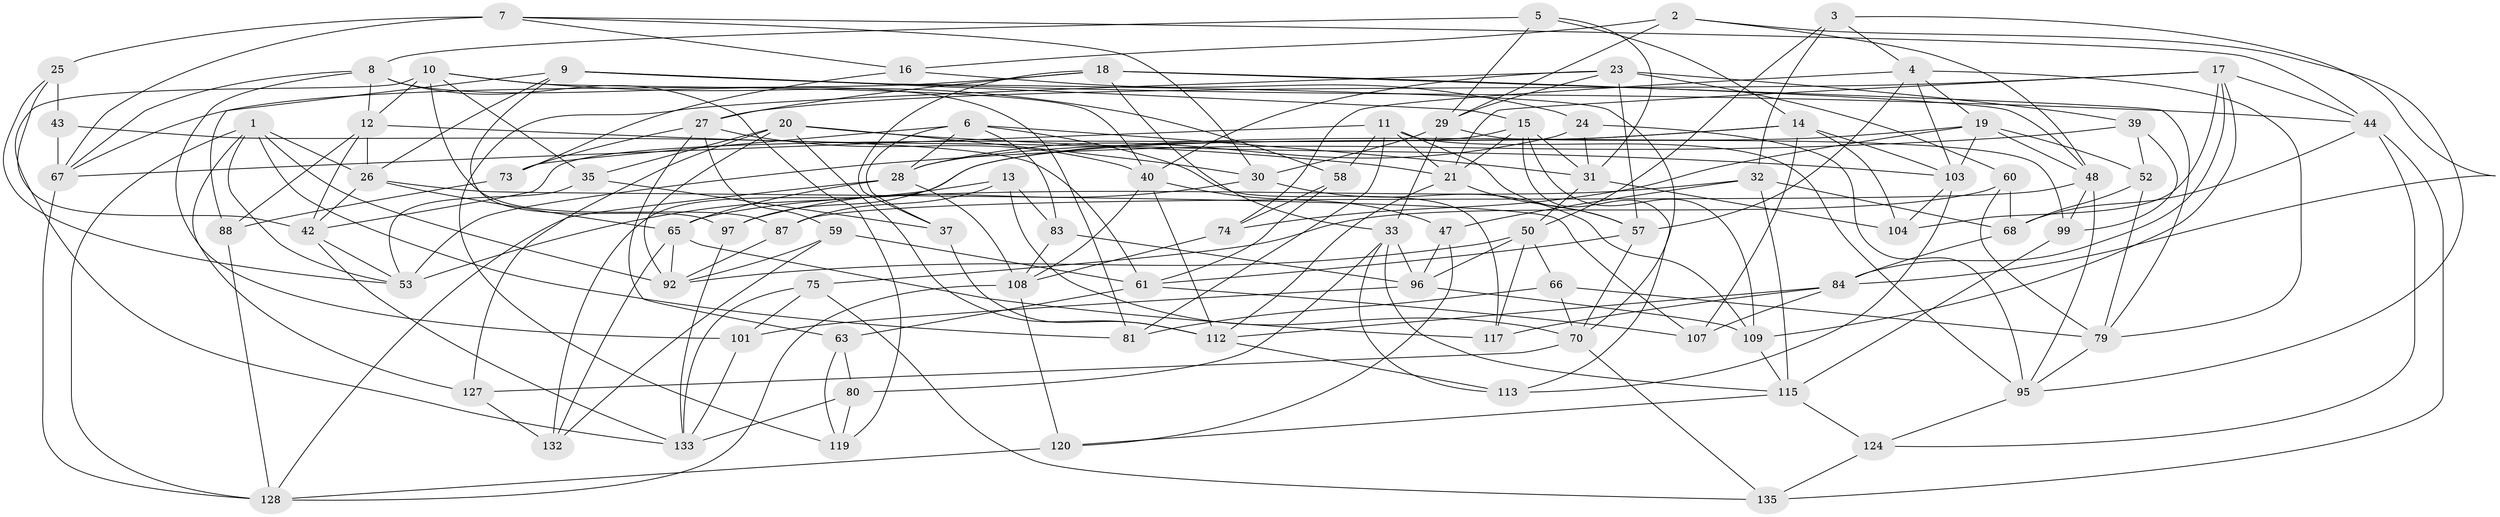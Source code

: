 // original degree distribution, {4: 1.0}
// Generated by graph-tools (version 1.1) at 2025/11/02/27/25 16:11:43]
// undirected, 88 vertices, 222 edges
graph export_dot {
graph [start="1"]
  node [color=gray90,style=filled];
  1 [super="+49"];
  2;
  3;
  4 [super="+55"];
  5;
  6 [super="+78"];
  7 [super="+46"];
  8 [super="+138"];
  9 [super="+91"];
  10 [super="+22"];
  11 [super="+137"];
  12 [super="+86"];
  13;
  14 [super="+64"];
  15 [super="+62"];
  16;
  17 [super="+106"];
  18 [super="+51"];
  19 [super="+122"];
  20 [super="+94"];
  21 [super="+54"];
  23 [super="+41"];
  24;
  25 [super="+36"];
  26 [super="+90"];
  27 [super="+38"];
  28 [super="+45"];
  29 [super="+129"];
  30 [super="+76"];
  31 [super="+34"];
  32 [super="+77"];
  33 [super="+82"];
  35;
  37;
  39;
  40 [super="+110"];
  42 [super="+69"];
  43;
  44 [super="+118"];
  47;
  48 [super="+89"];
  50 [super="+56"];
  52;
  53 [super="+72"];
  57 [super="+85"];
  58;
  59;
  60;
  61 [super="+123"];
  63;
  65 [super="+126"];
  66;
  67 [super="+93"];
  68 [super="+71"];
  70 [super="+105"];
  73;
  74;
  75;
  79 [super="+121"];
  80;
  81;
  83;
  84 [super="+130"];
  87;
  88;
  92 [super="+102"];
  95 [super="+98"];
  96 [super="+100"];
  97;
  99;
  101;
  103 [super="+111"];
  104;
  107;
  108 [super="+131"];
  109 [super="+116"];
  112 [super="+114"];
  113;
  115 [super="+125"];
  117;
  119;
  120;
  124;
  127;
  128 [super="+134"];
  132;
  133 [super="+136"];
  135;
  1 -- 81;
  1 -- 128;
  1 -- 92;
  1 -- 26;
  1 -- 127;
  1 -- 53;
  2 -- 16;
  2 -- 29;
  2 -- 48;
  2 -- 95;
  3 -- 4;
  3 -- 50;
  3 -- 32;
  3 -- 84;
  4 -- 74;
  4 -- 19;
  4 -- 79;
  4 -- 103;
  4 -- 57;
  5 -- 14;
  5 -- 8;
  5 -- 29;
  5 -- 31;
  6 -- 73;
  6 -- 37;
  6 -- 31;
  6 -- 83;
  6 -- 28;
  6 -- 117;
  7 -- 67;
  7 -- 25 [weight=2];
  7 -- 44;
  7 -- 16;
  7 -- 30;
  8 -- 81;
  8 -- 119;
  8 -- 12;
  8 -- 101;
  8 -- 67;
  9 -- 44;
  9 -- 97;
  9 -- 88;
  9 -- 26;
  9 -- 15;
  9 -- 70;
  10 -- 58;
  10 -- 35;
  10 -- 40;
  10 -- 87;
  10 -- 12;
  10 -- 133;
  11 -- 81;
  11 -- 58;
  11 -- 67;
  11 -- 21;
  11 -- 95;
  11 -- 57;
  12 -- 42;
  12 -- 26;
  12 -- 88;
  12 -- 21;
  13 -- 83;
  13 -- 87;
  13 -- 53;
  13 -- 70;
  14 -- 103;
  14 -- 104;
  14 -- 97;
  14 -- 107;
  14 -- 28;
  15 -- 109;
  15 -- 21;
  15 -- 113;
  15 -- 42;
  15 -- 31;
  16 -- 73;
  16 -- 24;
  17 -- 104;
  17 -- 27;
  17 -- 84;
  17 -- 21;
  17 -- 44;
  17 -- 109;
  18 -- 37;
  18 -- 67;
  18 -- 27;
  18 -- 79;
  18 -- 48;
  18 -- 33;
  19 -- 132;
  19 -- 103;
  19 -- 48;
  19 -- 74;
  19 -- 52;
  20 -- 127;
  20 -- 112;
  20 -- 35;
  20 -- 103;
  20 -- 92;
  20 -- 30;
  21 -- 112;
  21 -- 57;
  23 -- 119;
  23 -- 40;
  23 -- 39;
  23 -- 57;
  23 -- 60;
  23 -- 29;
  24 -- 31;
  24 -- 95;
  24 -- 28;
  25 -- 43 [weight=2];
  25 -- 42;
  25 -- 53;
  26 -- 107;
  26 -- 42;
  26 -- 65;
  27 -- 59;
  27 -- 73;
  27 -- 63;
  27 -- 40;
  28 -- 108;
  28 -- 65;
  28 -- 128;
  29 -- 30;
  29 -- 33;
  29 -- 99;
  30 -- 97;
  30 -- 109 [weight=2];
  31 -- 104;
  31 -- 50;
  32 -- 65;
  32 -- 68 [weight=2];
  32 -- 115;
  32 -- 47;
  33 -- 96;
  33 -- 80;
  33 -- 115;
  33 -- 113;
  35 -- 53;
  35 -- 37;
  37 -- 112;
  39 -- 99;
  39 -- 52;
  39 -- 53;
  40 -- 112;
  40 -- 108;
  40 -- 47;
  42 -- 133;
  42 -- 53;
  43 -- 61;
  43 -- 67;
  44 -- 135;
  44 -- 124;
  44 -- 68;
  47 -- 120;
  47 -- 96;
  48 -- 99;
  48 -- 87;
  48 -- 95;
  50 -- 117;
  50 -- 66;
  50 -- 96;
  50 -- 92;
  52 -- 68;
  52 -- 79;
  57 -- 61;
  57 -- 70;
  58 -- 61;
  58 -- 74;
  59 -- 92;
  59 -- 132;
  59 -- 61;
  60 -- 68;
  60 -- 75;
  60 -- 79;
  61 -- 107;
  61 -- 63;
  63 -- 80;
  63 -- 119;
  65 -- 117;
  65 -- 132;
  65 -- 92;
  66 -- 79;
  66 -- 81;
  66 -- 70;
  67 -- 128;
  68 -- 84;
  70 -- 127;
  70 -- 135;
  73 -- 88;
  74 -- 108;
  75 -- 135;
  75 -- 101;
  75 -- 133;
  79 -- 95;
  80 -- 119;
  80 -- 133;
  83 -- 96;
  83 -- 108;
  84 -- 117;
  84 -- 107;
  84 -- 112;
  87 -- 92;
  88 -- 128;
  95 -- 124;
  96 -- 101;
  96 -- 109;
  97 -- 133;
  99 -- 115;
  101 -- 133;
  103 -- 113;
  103 -- 104;
  108 -- 120;
  108 -- 128;
  109 -- 115;
  112 -- 113;
  115 -- 124;
  115 -- 120;
  120 -- 128;
  124 -- 135;
  127 -- 132;
}
